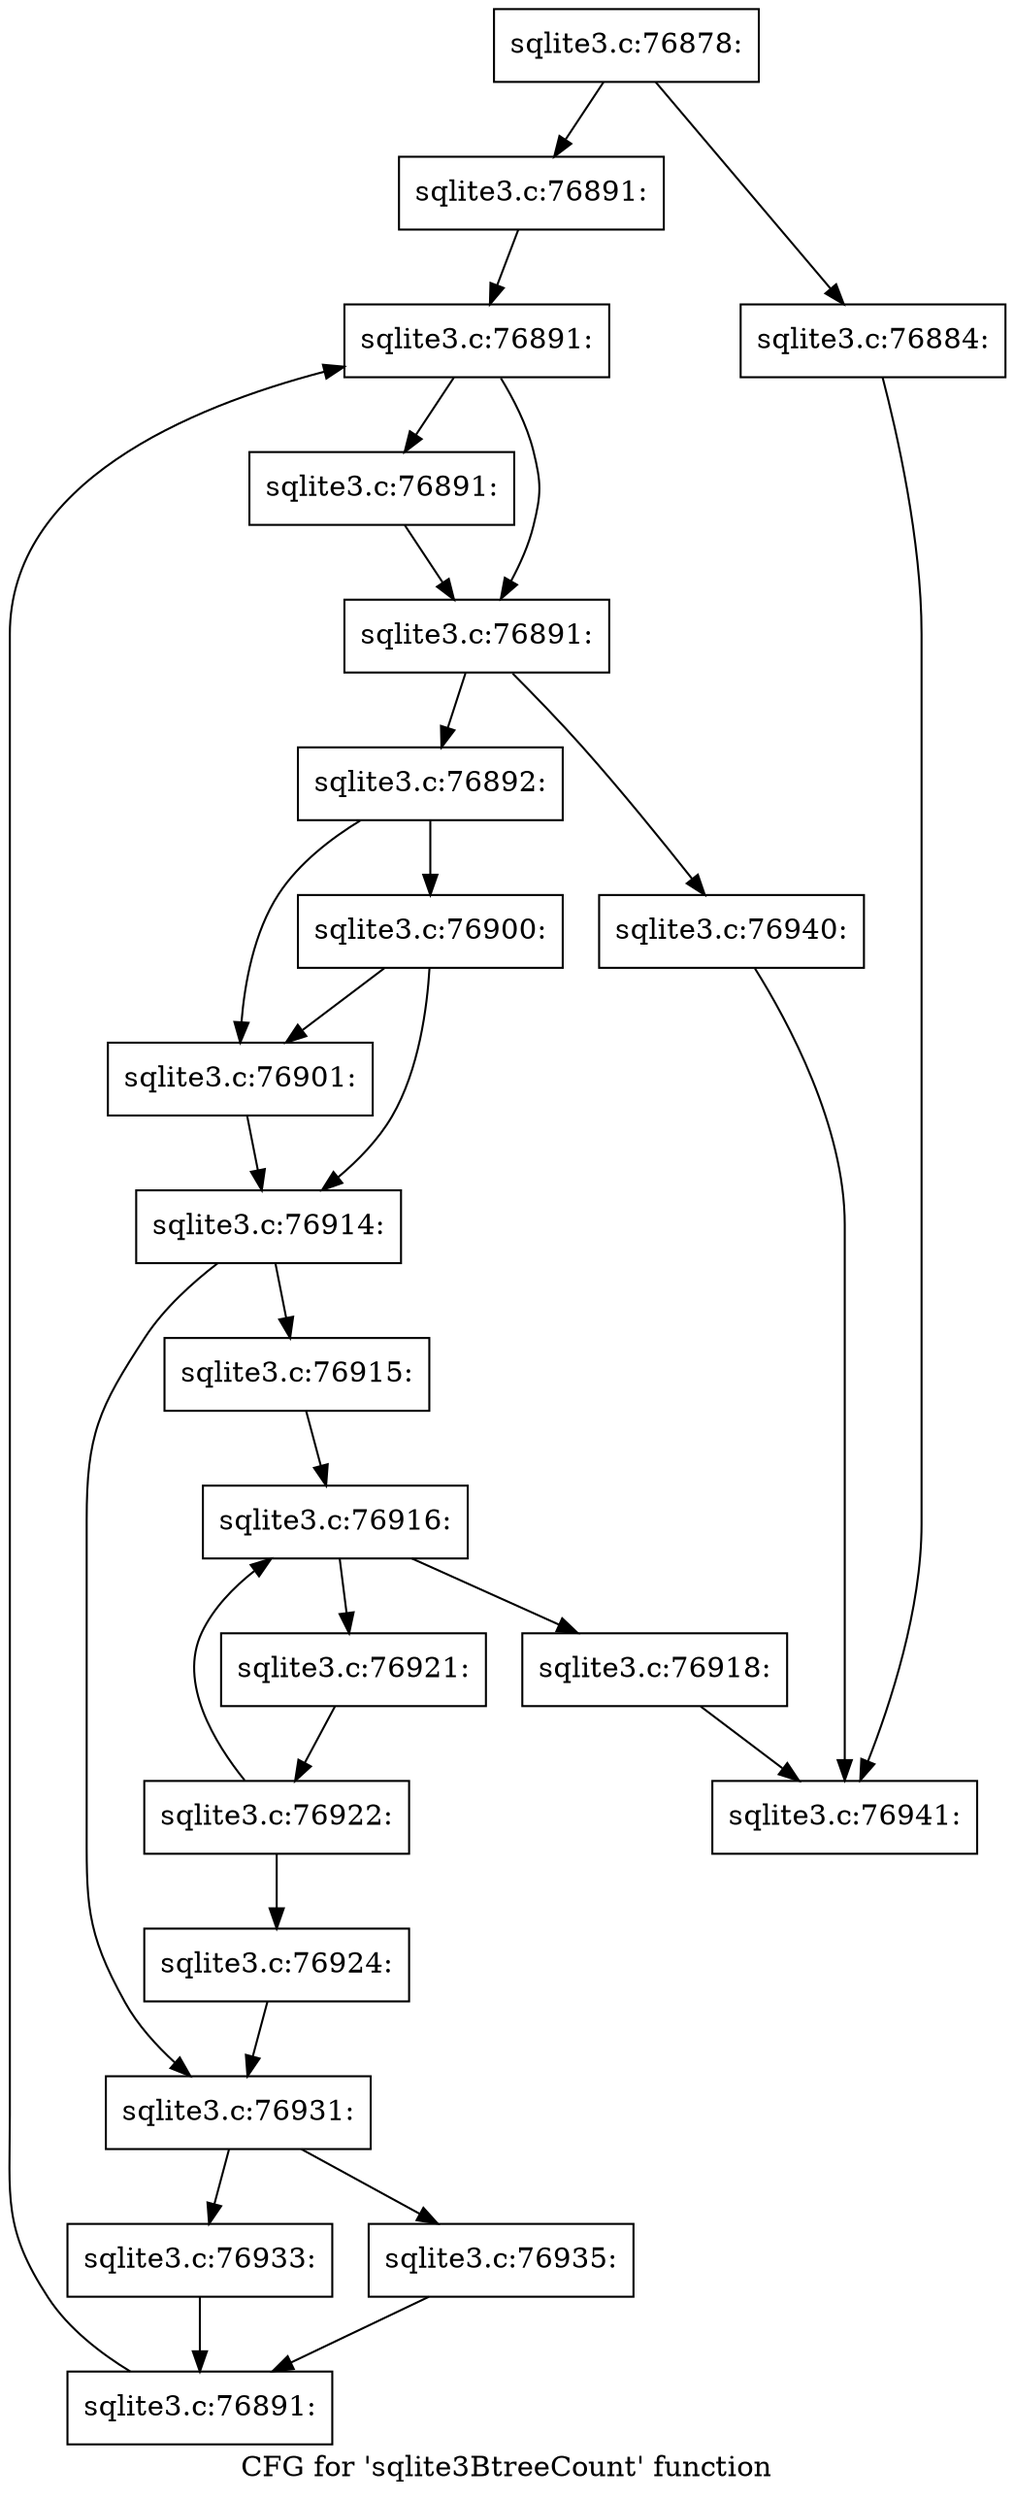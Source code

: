 digraph "CFG for 'sqlite3BtreeCount' function" {
	label="CFG for 'sqlite3BtreeCount' function";

	Node0x55c0f7f655a0 [shape=record,label="{sqlite3.c:76878:}"];
	Node0x55c0f7f655a0 -> Node0x55c0f5a23d00;
	Node0x55c0f7f655a0 -> Node0x55c0f7f6a520;
	Node0x55c0f5a23d00 [shape=record,label="{sqlite3.c:76884:}"];
	Node0x55c0f5a23d00 -> Node0x55c0f7f65720;
	Node0x55c0f7f6a520 [shape=record,label="{sqlite3.c:76891:}"];
	Node0x55c0f7f6a520 -> Node0x55c0f7f6ac90;
	Node0x55c0f7f6ac90 [shape=record,label="{sqlite3.c:76891:}"];
	Node0x55c0f7f6ac90 -> Node0x55c0f7f6ade0;
	Node0x55c0f7f6ac90 -> Node0x55c0f7f6ad90;
	Node0x55c0f7f6ade0 [shape=record,label="{sqlite3.c:76891:}"];
	Node0x55c0f7f6ade0 -> Node0x55c0f7f6ad90;
	Node0x55c0f7f6ad90 [shape=record,label="{sqlite3.c:76891:}"];
	Node0x55c0f7f6ad90 -> Node0x55c0f7f6b420;
	Node0x55c0f7f6ad90 -> Node0x55c0f7f6ad10;
	Node0x55c0f7f6b420 [shape=record,label="{sqlite3.c:76892:}"];
	Node0x55c0f7f6b420 -> Node0x55c0f7f6be90;
	Node0x55c0f7f6b420 -> Node0x55c0f7f6bf30;
	Node0x55c0f7f6bf30 [shape=record,label="{sqlite3.c:76900:}"];
	Node0x55c0f7f6bf30 -> Node0x55c0f7f6bee0;
	Node0x55c0f7f6bf30 -> Node0x55c0f7f6be90;
	Node0x55c0f7f6be90 [shape=record,label="{sqlite3.c:76901:}"];
	Node0x55c0f7f6be90 -> Node0x55c0f7f6bee0;
	Node0x55c0f7f6bee0 [shape=record,label="{sqlite3.c:76914:}"];
	Node0x55c0f7f6bee0 -> Node0x55c0f7f6cd10;
	Node0x55c0f7f6bee0 -> Node0x55c0f7f6cd60;
	Node0x55c0f7f6cd10 [shape=record,label="{sqlite3.c:76915:}"];
	Node0x55c0f7f6cd10 -> Node0x55c0f7f6d230;
	Node0x55c0f7f6d230 [shape=record,label="{sqlite3.c:76916:}"];
	Node0x55c0f7f6d230 -> Node0x55c0f7f6d400;
	Node0x55c0f7f6d230 -> Node0x55c0f7f6d450;
	Node0x55c0f7f6d400 [shape=record,label="{sqlite3.c:76918:}"];
	Node0x55c0f7f6d400 -> Node0x55c0f7f65720;
	Node0x55c0f7f6d450 [shape=record,label="{sqlite3.c:76921:}"];
	Node0x55c0f7f6d450 -> Node0x55c0f7f6d1e0;
	Node0x55c0f7f6d1e0 [shape=record,label="{sqlite3.c:76922:}"];
	Node0x55c0f7f6d1e0 -> Node0x55c0f7f6d230;
	Node0x55c0f7f6d1e0 -> Node0x55c0f7f6d190;
	Node0x55c0f7f6d190 [shape=record,label="{sqlite3.c:76924:}"];
	Node0x55c0f7f6d190 -> Node0x55c0f7f6cd60;
	Node0x55c0f7f6cd60 [shape=record,label="{sqlite3.c:76931:}"];
	Node0x55c0f7f6cd60 -> Node0x55c0f5a23cb0;
	Node0x55c0f7f6cd60 -> Node0x55c0f7f6f660;
	Node0x55c0f5a23cb0 [shape=record,label="{sqlite3.c:76933:}"];
	Node0x55c0f5a23cb0 -> Node0x55c0f7f6e540;
	Node0x55c0f7f6f660 [shape=record,label="{sqlite3.c:76935:}"];
	Node0x55c0f7f6f660 -> Node0x55c0f7f6e540;
	Node0x55c0f7f6e540 [shape=record,label="{sqlite3.c:76891:}"];
	Node0x55c0f7f6e540 -> Node0x55c0f7f6ac90;
	Node0x55c0f7f6ad10 [shape=record,label="{sqlite3.c:76940:}"];
	Node0x55c0f7f6ad10 -> Node0x55c0f7f65720;
	Node0x55c0f7f65720 [shape=record,label="{sqlite3.c:76941:}"];
}
